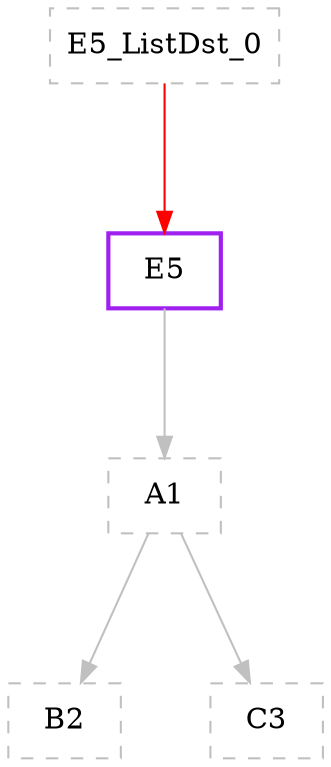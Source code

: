 digraph G {
graph [root="Demo",rankdir   = TB, nodesep           = 0.6, mindist     = 1.0, ranksep = 1.0, overlap = false]
node [style     = "filled", fillcolor = "white", color = "black"]
A1[cpu="0", flags="0x00002009", type="qinfo", shape = "rectangle", color = "gray", style = "dashed, filled"];
B2[cpu="0", flags="0x0000800a", type="qbuf", shape = "rectangle", color = "gray", style = "dashed, filled"];
E5[cpu="0", flags="0x0010a007", type="block", tperiod="1000", pattern="patternA", patentry="true", patexit="true", beamproc="beamA", bpentry="false", bpexit="false", qlo="true", qhi="false", qil="false", shape     = "rectangle", fillcolor = "white", penwidth=2, color = "darkorange3", penwidth=2, color = "purple"];
E5_ListDst_0[cpu="0", flags="0x0000000c", type="listdst", shape = "rectangle", color = "gray", style = "dashed, filled"];
C3[cpu="0", flags="0x0000000a", type="qbuf", shape = "rectangle", color = "gray", style = "dashed, filled"];
A1->B2 [type="meta", color = "gray"];
E5->A1 [type="priolo", color = "gray"];
E5_ListDst_0->E5 [type="defdst", color = "red"];
A1->C3 [type="meta", color = "gray"];
}
